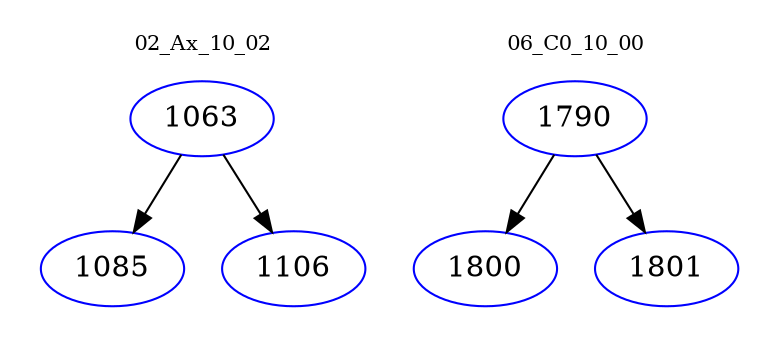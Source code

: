 digraph{
subgraph cluster_0 {
color = white
label = "02_Ax_10_02";
fontsize=10;
T0_1063 [label="1063", color="blue"]
T0_1063 -> T0_1085 [color="black"]
T0_1085 [label="1085", color="blue"]
T0_1063 -> T0_1106 [color="black"]
T0_1106 [label="1106", color="blue"]
}
subgraph cluster_1 {
color = white
label = "06_C0_10_00";
fontsize=10;
T1_1790 [label="1790", color="blue"]
T1_1790 -> T1_1800 [color="black"]
T1_1800 [label="1800", color="blue"]
T1_1790 -> T1_1801 [color="black"]
T1_1801 [label="1801", color="blue"]
}
}
